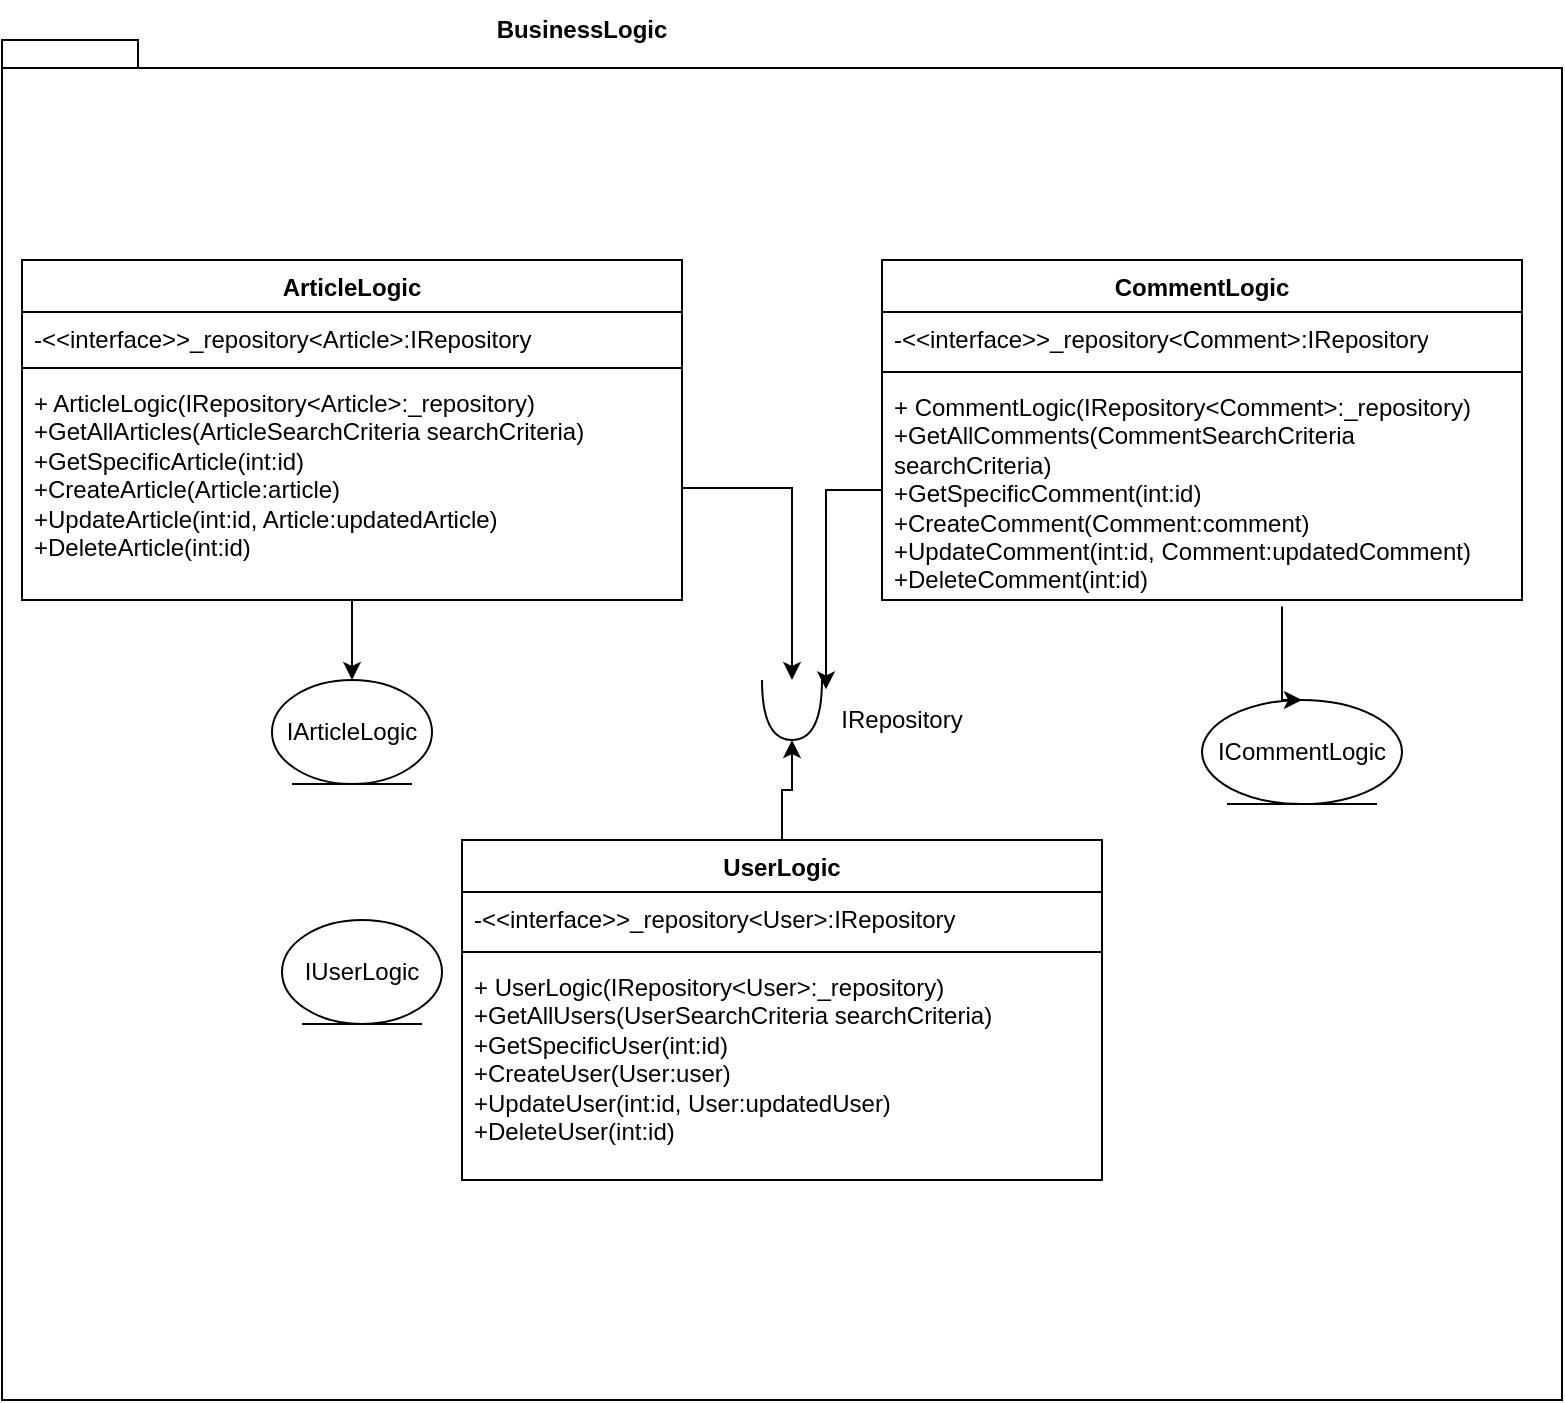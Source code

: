 <mxfile version="21.2.6" type="github">
  <diagram name="Page-1" id="6HOKj_-fIrKgkrOSooi2">
    <mxGraphModel dx="1912" dy="1103" grid="1" gridSize="10" guides="1" tooltips="1" connect="1" arrows="1" fold="1" page="1" pageScale="1" pageWidth="827" pageHeight="1169" math="0" shadow="0">
      <root>
        <mxCell id="0" />
        <mxCell id="1" parent="0" />
        <mxCell id="EUKPQ0rFgSB0duOXPUK0-1" value="" style="shape=folder;fontStyle=1;spacingTop=10;tabWidth=40;tabHeight=14;tabPosition=left;html=1;whiteSpace=wrap;" vertex="1" parent="1">
          <mxGeometry x="40" y="70" width="780" height="680" as="geometry" />
        </mxCell>
        <mxCell id="EUKPQ0rFgSB0duOXPUK0-2" value="&lt;b&gt;BusinessLogic&lt;/b&gt;" style="text;html=1;strokeColor=none;fillColor=none;align=center;verticalAlign=middle;whiteSpace=wrap;rounded=0;" vertex="1" parent="1">
          <mxGeometry x="260" y="50" width="140" height="30" as="geometry" />
        </mxCell>
        <mxCell id="EUKPQ0rFgSB0duOXPUK0-3" value="ArticleLogic" style="swimlane;fontStyle=1;align=center;verticalAlign=top;childLayout=stackLayout;horizontal=1;startSize=26;horizontalStack=0;resizeParent=1;resizeParentMax=0;resizeLast=0;collapsible=1;marginBottom=0;whiteSpace=wrap;html=1;" vertex="1" parent="1">
          <mxGeometry x="50" y="180" width="330" height="170" as="geometry" />
        </mxCell>
        <mxCell id="EUKPQ0rFgSB0duOXPUK0-4" value="-&amp;lt;&amp;lt;interface&amp;gt;&amp;gt;_repository&amp;lt;Article&amp;gt;:IRepository" style="text;strokeColor=none;fillColor=none;align=left;verticalAlign=top;spacingLeft=4;spacingRight=4;overflow=hidden;rotatable=0;points=[[0,0.5],[1,0.5]];portConstraint=eastwest;whiteSpace=wrap;html=1;" vertex="1" parent="EUKPQ0rFgSB0duOXPUK0-3">
          <mxGeometry y="26" width="330" height="24" as="geometry" />
        </mxCell>
        <mxCell id="EUKPQ0rFgSB0duOXPUK0-5" value="" style="line;strokeWidth=1;fillColor=none;align=left;verticalAlign=middle;spacingTop=-1;spacingLeft=3;spacingRight=3;rotatable=0;labelPosition=right;points=[];portConstraint=eastwest;strokeColor=inherit;" vertex="1" parent="EUKPQ0rFgSB0duOXPUK0-3">
          <mxGeometry y="50" width="330" height="8" as="geometry" />
        </mxCell>
        <mxCell id="EUKPQ0rFgSB0duOXPUK0-6" value="+ ArticleLogic(IRepository&amp;lt;Article&amp;gt;:_repository)&lt;br&gt;+GetAllArticles(ArticleSearchCriteria searchCriteria)&lt;br&gt;+GetSpecificArticle(int:id)&lt;br&gt;+CreateArticle(Article:article)&lt;br&gt;+UpdateArticle(int:id, Article:updatedArticle)&lt;br&gt;+DeleteArticle(int:id)" style="text;strokeColor=none;fillColor=none;align=left;verticalAlign=top;spacingLeft=4;spacingRight=4;overflow=hidden;rotatable=0;points=[[0,0.5],[1,0.5]];portConstraint=eastwest;whiteSpace=wrap;html=1;" vertex="1" parent="EUKPQ0rFgSB0duOXPUK0-3">
          <mxGeometry y="58" width="330" height="112" as="geometry" />
        </mxCell>
        <mxCell id="EUKPQ0rFgSB0duOXPUK0-7" value="CommentLogic" style="swimlane;fontStyle=1;align=center;verticalAlign=top;childLayout=stackLayout;horizontal=1;startSize=26;horizontalStack=0;resizeParent=1;resizeParentMax=0;resizeLast=0;collapsible=1;marginBottom=0;whiteSpace=wrap;html=1;" vertex="1" parent="1">
          <mxGeometry x="480" y="180" width="320" height="170" as="geometry" />
        </mxCell>
        <mxCell id="EUKPQ0rFgSB0duOXPUK0-8" value="-&amp;lt;&amp;lt;interface&amp;gt;&amp;gt;_repository&amp;lt;Comment&amp;gt;:IRepository" style="text;strokeColor=none;fillColor=none;align=left;verticalAlign=top;spacingLeft=4;spacingRight=4;overflow=hidden;rotatable=0;points=[[0,0.5],[1,0.5]];portConstraint=eastwest;whiteSpace=wrap;html=1;" vertex="1" parent="EUKPQ0rFgSB0duOXPUK0-7">
          <mxGeometry y="26" width="320" height="26" as="geometry" />
        </mxCell>
        <mxCell id="EUKPQ0rFgSB0duOXPUK0-9" value="" style="line;strokeWidth=1;fillColor=none;align=left;verticalAlign=middle;spacingTop=-1;spacingLeft=3;spacingRight=3;rotatable=0;labelPosition=right;points=[];portConstraint=eastwest;strokeColor=inherit;" vertex="1" parent="EUKPQ0rFgSB0duOXPUK0-7">
          <mxGeometry y="52" width="320" height="8" as="geometry" />
        </mxCell>
        <mxCell id="EUKPQ0rFgSB0duOXPUK0-10" value="+ CommentLogic(IRepository&amp;lt;Comment&amp;gt;:_repository)&lt;br style=&quot;border-color: var(--border-color);&quot;&gt;+GetAllComments(CommentSearchCriteria searchCriteria)&lt;br style=&quot;border-color: var(--border-color);&quot;&gt;+GetSpecificComment(int:id)&lt;br style=&quot;border-color: var(--border-color);&quot;&gt;+CreateComment(Comment:comment)&lt;br style=&quot;border-color: var(--border-color);&quot;&gt;+UpdateComment(int:id, Comment:updatedComment)&lt;br style=&quot;border-color: var(--border-color);&quot;&gt;+DeleteComment(int:id)" style="text;strokeColor=none;fillColor=none;align=left;verticalAlign=top;spacingLeft=4;spacingRight=4;overflow=hidden;rotatable=0;points=[[0,0.5],[1,0.5]];portConstraint=eastwest;whiteSpace=wrap;html=1;" vertex="1" parent="EUKPQ0rFgSB0duOXPUK0-7">
          <mxGeometry y="60" width="320" height="110" as="geometry" />
        </mxCell>
        <mxCell id="EUKPQ0rFgSB0duOXPUK0-23" style="edgeStyle=orthogonalEdgeStyle;rounded=0;orthogonalLoop=1;jettySize=auto;html=1;entryX=1;entryY=0.5;entryDx=0;entryDy=0;entryPerimeter=0;" edge="1" parent="1" source="EUKPQ0rFgSB0duOXPUK0-11" target="EUKPQ0rFgSB0duOXPUK0-15">
          <mxGeometry relative="1" as="geometry" />
        </mxCell>
        <mxCell id="EUKPQ0rFgSB0duOXPUK0-11" value="UserLogic" style="swimlane;fontStyle=1;align=center;verticalAlign=top;childLayout=stackLayout;horizontal=1;startSize=26;horizontalStack=0;resizeParent=1;resizeParentMax=0;resizeLast=0;collapsible=1;marginBottom=0;whiteSpace=wrap;html=1;" vertex="1" parent="1">
          <mxGeometry x="270" y="470" width="320" height="170" as="geometry" />
        </mxCell>
        <mxCell id="EUKPQ0rFgSB0duOXPUK0-12" value="-&amp;lt;&amp;lt;interface&amp;gt;&amp;gt;_repository&amp;lt;User&amp;gt;:IRepository" style="text;strokeColor=none;fillColor=none;align=left;verticalAlign=top;spacingLeft=4;spacingRight=4;overflow=hidden;rotatable=0;points=[[0,0.5],[1,0.5]];portConstraint=eastwest;whiteSpace=wrap;html=1;" vertex="1" parent="EUKPQ0rFgSB0duOXPUK0-11">
          <mxGeometry y="26" width="320" height="26" as="geometry" />
        </mxCell>
        <mxCell id="EUKPQ0rFgSB0duOXPUK0-13" value="" style="line;strokeWidth=1;fillColor=none;align=left;verticalAlign=middle;spacingTop=-1;spacingLeft=3;spacingRight=3;rotatable=0;labelPosition=right;points=[];portConstraint=eastwest;strokeColor=inherit;" vertex="1" parent="EUKPQ0rFgSB0duOXPUK0-11">
          <mxGeometry y="52" width="320" height="8" as="geometry" />
        </mxCell>
        <mxCell id="EUKPQ0rFgSB0duOXPUK0-14" value="+ UserLogic(IRepository&amp;lt;User&amp;gt;:_repository)&lt;br style=&quot;border-color: var(--border-color);&quot;&gt;+GetAllUsers(UserSearchCriteria searchCriteria)&lt;br style=&quot;border-color: var(--border-color);&quot;&gt;+GetSpecificUser(int:id)&lt;br style=&quot;border-color: var(--border-color);&quot;&gt;+CreateUser(User:user)&lt;br style=&quot;border-color: var(--border-color);&quot;&gt;+UpdateUser(int:id, User:updatedUser)&lt;br style=&quot;border-color: var(--border-color);&quot;&gt;+DeleteUser(int:id)" style="text;strokeColor=none;fillColor=none;align=left;verticalAlign=top;spacingLeft=4;spacingRight=4;overflow=hidden;rotatable=0;points=[[0,0.5],[1,0.5]];portConstraint=eastwest;whiteSpace=wrap;html=1;" vertex="1" parent="EUKPQ0rFgSB0duOXPUK0-11">
          <mxGeometry y="60" width="320" height="110" as="geometry" />
        </mxCell>
        <mxCell id="EUKPQ0rFgSB0duOXPUK0-15" value="" style="shape=requiredInterface;html=1;verticalLabelPosition=bottom;sketch=0;rotation=90;" vertex="1" parent="1">
          <mxGeometry x="420" y="390" width="30" height="30" as="geometry" />
        </mxCell>
        <mxCell id="EUKPQ0rFgSB0duOXPUK0-16" value="IRepository" style="text;html=1;strokeColor=none;fillColor=none;align=center;verticalAlign=middle;whiteSpace=wrap;rounded=0;" vertex="1" parent="1">
          <mxGeometry x="460" y="395" width="60" height="30" as="geometry" />
        </mxCell>
        <mxCell id="EUKPQ0rFgSB0duOXPUK0-21" style="edgeStyle=orthogonalEdgeStyle;rounded=0;orthogonalLoop=1;jettySize=auto;html=1;" edge="1" parent="1" source="EUKPQ0rFgSB0duOXPUK0-6" target="EUKPQ0rFgSB0duOXPUK0-15">
          <mxGeometry relative="1" as="geometry" />
        </mxCell>
        <mxCell id="EUKPQ0rFgSB0duOXPUK0-22" style="edgeStyle=orthogonalEdgeStyle;rounded=0;orthogonalLoop=1;jettySize=auto;html=1;entryX=0.156;entryY=-0.067;entryDx=0;entryDy=0;entryPerimeter=0;" edge="1" parent="1" source="EUKPQ0rFgSB0duOXPUK0-10" target="EUKPQ0rFgSB0duOXPUK0-15">
          <mxGeometry relative="1" as="geometry" />
        </mxCell>
        <mxCell id="EUKPQ0rFgSB0duOXPUK0-24" value="IUserLogic" style="ellipse;shape=umlEntity;whiteSpace=wrap;html=1;" vertex="1" parent="1">
          <mxGeometry x="180" y="510" width="80" height="52" as="geometry" />
        </mxCell>
        <mxCell id="EUKPQ0rFgSB0duOXPUK0-25" value="IArticleLogic" style="ellipse;shape=umlEntity;whiteSpace=wrap;html=1;" vertex="1" parent="1">
          <mxGeometry x="175" y="390" width="80" height="52" as="geometry" />
        </mxCell>
        <mxCell id="EUKPQ0rFgSB0duOXPUK0-26" value="ICommentLogic" style="ellipse;shape=umlEntity;whiteSpace=wrap;html=1;" vertex="1" parent="1">
          <mxGeometry x="640" y="400" width="100" height="52" as="geometry" />
        </mxCell>
        <mxCell id="EUKPQ0rFgSB0duOXPUK0-27" style="edgeStyle=orthogonalEdgeStyle;rounded=0;orthogonalLoop=1;jettySize=auto;html=1;exitX=0.625;exitY=1.03;exitDx=0;exitDy=0;entryX=0.5;entryY=0;entryDx=0;entryDy=0;exitPerimeter=0;" edge="1" parent="1" source="EUKPQ0rFgSB0duOXPUK0-10" target="EUKPQ0rFgSB0duOXPUK0-26">
          <mxGeometry relative="1" as="geometry">
            <Array as="points">
              <mxPoint x="680" y="370" />
              <mxPoint x="680" y="370" />
            </Array>
          </mxGeometry>
        </mxCell>
        <mxCell id="EUKPQ0rFgSB0duOXPUK0-30" style="edgeStyle=orthogonalEdgeStyle;rounded=0;orthogonalLoop=1;jettySize=auto;html=1;" edge="1" parent="1" source="EUKPQ0rFgSB0duOXPUK0-6" target="EUKPQ0rFgSB0duOXPUK0-25">
          <mxGeometry relative="1" as="geometry">
            <Array as="points">
              <mxPoint x="215" y="350" />
              <mxPoint x="215" y="350" />
            </Array>
          </mxGeometry>
        </mxCell>
      </root>
    </mxGraphModel>
  </diagram>
</mxfile>
